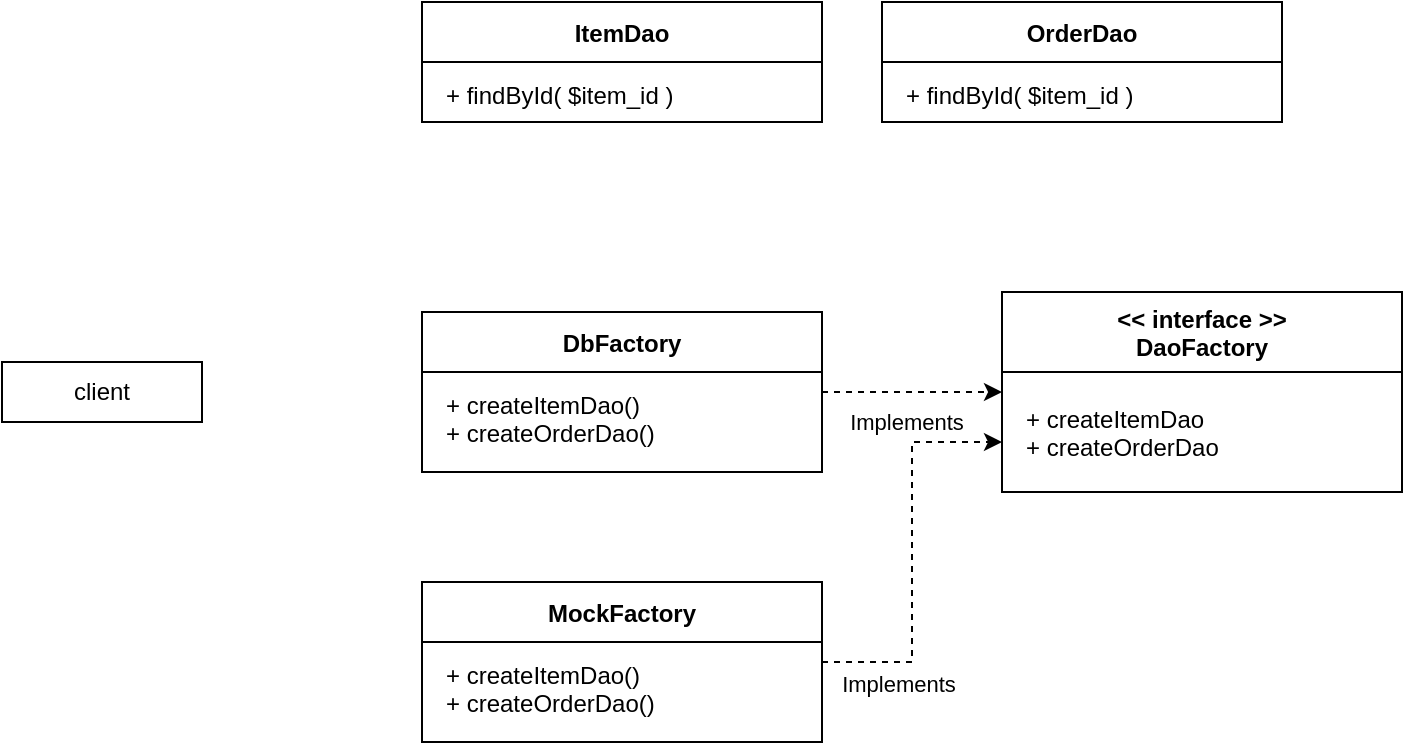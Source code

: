 <mxfile>
    <diagram id="6EK2_5ozKxKUmW_yJdAG" name="ページ1">
        <mxGraphModel dx="964" dy="658" grid="1" gridSize="10" guides="1" tooltips="1" connect="1" arrows="1" fold="1" page="1" pageScale="1" pageWidth="827" pageHeight="1169" math="0" shadow="0">
            <root>
                <mxCell id="0"/>
                <mxCell id="1" parent="0"/>
                <mxCell id="2" value="client" style="rounded=0;whiteSpace=wrap;html=1;" vertex="1" parent="1">
                    <mxGeometry x="180" y="280" width="100" height="30" as="geometry"/>
                </mxCell>
                <mxCell id="3" value="&lt;&lt; interface &gt;&gt;&#10;DaoFactory" style="swimlane;startSize=40;" vertex="1" parent="1">
                    <mxGeometry x="680" y="245" width="200" height="100" as="geometry"/>
                </mxCell>
                <mxCell id="4" value="+ createItemDao&lt;br&gt;+ createOrderDao" style="text;html=1;strokeColor=none;fillColor=none;align=left;verticalAlign=top;whiteSpace=wrap;rounded=0;" vertex="1" parent="3">
                    <mxGeometry x="10" y="50" width="180" height="40" as="geometry"/>
                </mxCell>
                <mxCell id="8" style="edgeStyle=orthogonalEdgeStyle;rounded=0;orthogonalLoop=1;jettySize=auto;html=1;entryX=0;entryY=0.5;entryDx=0;entryDy=0;dashed=1;" edge="1" parent="1" source="5" target="3">
                    <mxGeometry relative="1" as="geometry"/>
                </mxCell>
                <mxCell id="9" value="Implements" style="edgeLabel;html=1;align=center;verticalAlign=middle;resizable=0;points=[];" vertex="1" connectable="0" parent="8">
                    <mxGeometry x="-0.256" y="3" relative="1" as="geometry">
                        <mxPoint x="8" y="18" as="offset"/>
                    </mxGeometry>
                </mxCell>
                <mxCell id="5" value="DbFactory" style="swimlane;startSize=30;" vertex="1" parent="1">
                    <mxGeometry x="390" y="255" width="200" height="80" as="geometry"/>
                </mxCell>
                <mxCell id="6" value="+ createItemDao()&lt;br&gt;+ createOrderDao()" style="text;html=1;strokeColor=none;fillColor=none;align=left;verticalAlign=top;whiteSpace=wrap;rounded=0;" vertex="1" parent="5">
                    <mxGeometry x="10" y="33" width="180" height="38" as="geometry"/>
                </mxCell>
                <mxCell id="15" style="edgeStyle=orthogonalEdgeStyle;rounded=0;orthogonalLoop=1;jettySize=auto;html=1;entryX=0;entryY=0.75;entryDx=0;entryDy=0;dashed=1;" edge="1" parent="1" source="13" target="3">
                    <mxGeometry relative="1" as="geometry"/>
                </mxCell>
                <mxCell id="16" value="Implements" style="edgeLabel;html=1;align=center;verticalAlign=middle;resizable=0;points=[];" vertex="1" connectable="0" parent="15">
                    <mxGeometry x="-0.64" y="-4" relative="1" as="geometry">
                        <mxPoint x="2" y="7" as="offset"/>
                    </mxGeometry>
                </mxCell>
                <mxCell id="13" value="MockFactory" style="swimlane;startSize=30;" vertex="1" parent="1">
                    <mxGeometry x="390" y="390" width="200" height="80" as="geometry"/>
                </mxCell>
                <mxCell id="14" value="+ createItemDao()&lt;br&gt;+ createOrderDao()" style="text;html=1;strokeColor=none;fillColor=none;align=left;verticalAlign=top;whiteSpace=wrap;rounded=0;" vertex="1" parent="13">
                    <mxGeometry x="10" y="33" width="180" height="38" as="geometry"/>
                </mxCell>
                <mxCell id="17" value="ItemDao" style="swimlane;startSize=30;" vertex="1" parent="1">
                    <mxGeometry x="390" y="100" width="200" height="60" as="geometry"/>
                </mxCell>
                <mxCell id="18" value="+ findById( $item_id )" style="text;html=1;strokeColor=none;fillColor=none;align=left;verticalAlign=top;whiteSpace=wrap;rounded=0;" vertex="1" parent="17">
                    <mxGeometry x="10" y="33" width="180" height="27" as="geometry"/>
                </mxCell>
                <mxCell id="19" value="OrderDao" style="swimlane;startSize=30;" vertex="1" parent="1">
                    <mxGeometry x="620" y="100" width="200" height="60" as="geometry"/>
                </mxCell>
                <mxCell id="20" value="+ findById( $item_id )" style="text;html=1;strokeColor=none;fillColor=none;align=left;verticalAlign=top;whiteSpace=wrap;rounded=0;" vertex="1" parent="19">
                    <mxGeometry x="10" y="33" width="180" height="27" as="geometry"/>
                </mxCell>
            </root>
        </mxGraphModel>
    </diagram>
</mxfile>